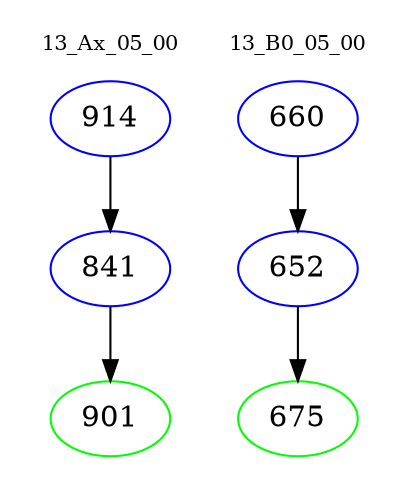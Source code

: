 digraph{
subgraph cluster_0 {
color = white
label = "13_Ax_05_00";
fontsize=10;
T0_914 [label="914", color="blue"]
T0_914 -> T0_841 [color="black"]
T0_841 [label="841", color="blue"]
T0_841 -> T0_901 [color="black"]
T0_901 [label="901", color="green"]
}
subgraph cluster_1 {
color = white
label = "13_B0_05_00";
fontsize=10;
T1_660 [label="660", color="blue"]
T1_660 -> T1_652 [color="black"]
T1_652 [label="652", color="blue"]
T1_652 -> T1_675 [color="black"]
T1_675 [label="675", color="green"]
}
}
